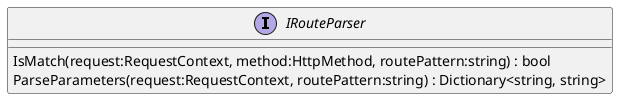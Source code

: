 @startuml
interface IRouteParser {
    IsMatch(request:RequestContext, method:HttpMethod, routePattern:string) : bool
    ParseParameters(request:RequestContext, routePattern:string) : Dictionary<string, string>
}
@enduml
